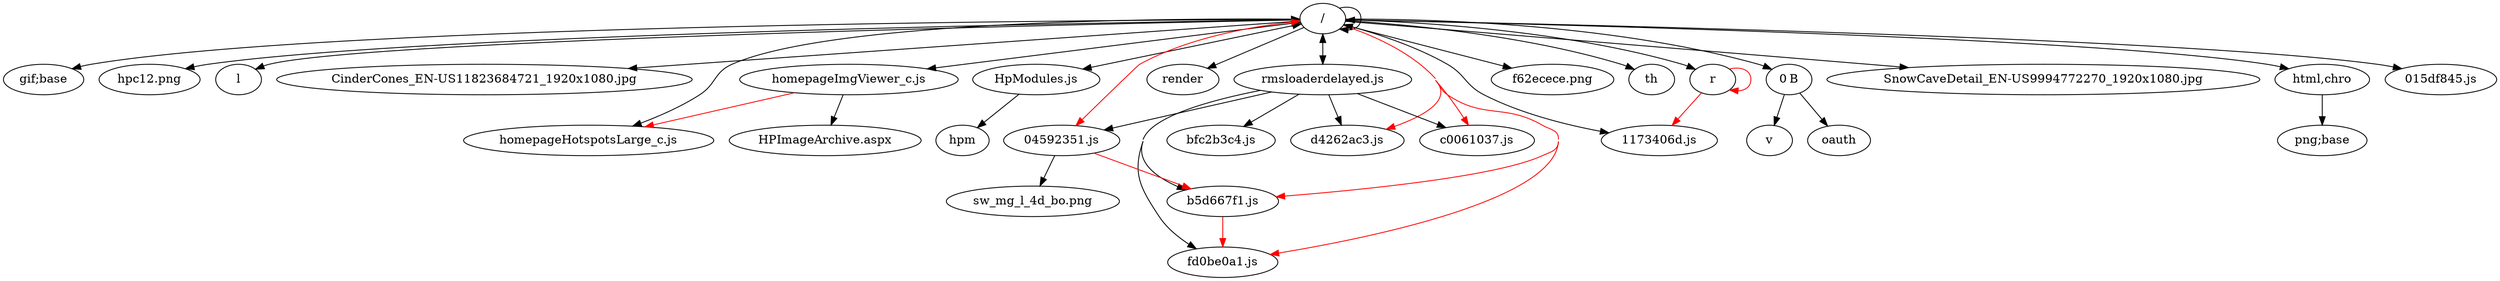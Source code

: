 strict digraph G {
ratio=compress;
concentrate=true;
"/" -> "/";
"/" -> "gif;base";
"/" -> "hpc12.png";
"/" -> "l";
"/" -> "CinderCones_EN-US11823684721_1920x1080.jpg";
"/" -> "homepageImgViewer_c.js";
"/" -> "homepageHotspotsLarge_c.js";
"/" -> "HpModules.js";
"homepageImgViewer_c.js" -> "HPImageArchive.aspx";
"HpModules.js" -> "hpm";
"/" -> "rmsloaderdelayed.js";
"rmsloaderdelayed.js" -> "bfc2b3c4.js";
"/" -> "render";
"rmsloaderdelayed.js" -> "04592351.js";
"rmsloaderdelayed.js" -> "b5d667f1.js";
"rmsloaderdelayed.js" -> "fd0be0a1.js";
"rmsloaderdelayed.js" -> "d4262ac3.js";
"rmsloaderdelayed.js" -> "c0061037.js";
"/" -> "1173406d.js";
"/" -> "f62ecece.png";
"/" -> "th";
"/" -> "th";
"/" -> "th";
"/" -> "th";
"/" -> "th";
"/" -> "th";
"/" -> "r";
"/" -> "th";
"/" -> "th";
"/" -> "th";
"/" -> "th";
"/" -> "th";
"/" -> "th";
"/" -> "th";
"/" -> "th";
"/" -> "th";
"/" -> "th";
"/" -> "th";
"/" -> "th";
"/" -> "th";
"04592351.js" -> "sw_mg_l_4d_bo.png";
"/" -> "th";
"/" -> "th";
"/" -> "th";
"0 B" -> "oauth";
"0 B" -> "v";
"/" -> "th";
"/" -> "th";
"/" -> "th";
"/" -> "SnowCaveDetail_EN-US9994772270_1920x1080.jpg";
"/" -> "l";
"html,chro" -> "png;base";
"/" -> "015df845.js";
"/" -> "html,chro";
"/" -> "0 B";
"homepageImgViewer_c.js" -> "homepageHotspotsLarge_c.js"[color=red];
"HpModules.js" -> "/"[color=red];
"homepageHotspotsLarge_c.js" -> "/"[color=red];
"homepageImgViewer_c.js" -> "/"[color=red];
"rmsloaderdelayed.js" -> "/"[color=red];
"/" -> "04592351.js"[color=red];
"/" -> "b5d667f1.js"[color=red];
"04592351.js" -> "b5d667f1.js"[color=red];
"/" -> "fd0be0a1.js"[color=red];
"b5d667f1.js" -> "fd0be0a1.js"[color=red];
"/" -> "d4262ac3.js"[color=red];
"/" -> "c0061037.js"[color=red];
"1173406d.js" -> "/"[color=red];
"r" -> "r"[color=red];
"r" -> "/"[color=red];
"04592351.js" -> "/"[color=red];
"r" -> "1173406d.js"[color=red];
}
